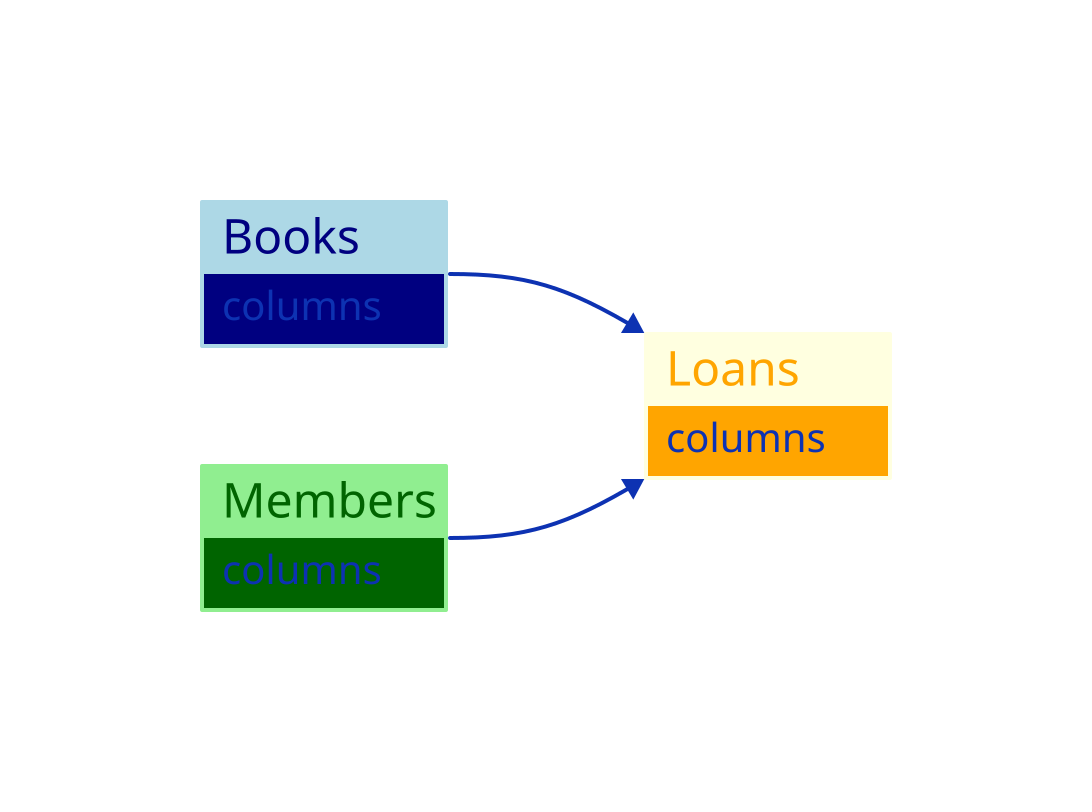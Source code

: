 direction: right

books: {
  shape: sql_table
  style: {
    fill: lightblue
    stroke: navy
  }
  label: "Books"
  columns: [
    "isbn (PK)"
    "title"
    "author"
    "genre"
    "publication_year"
    "available_copies"
  ]
}

members: {
  shape: sql_table
  style: {
    fill: lightgreen
    stroke: darkgreen
  }
  label: "Members"
  columns: [
    "member_id (PK)"
    "name"
    "address"
    "phone"
    "email"
  ]
}

loans: {
  shape: sql_table
  style: {
    fill: lightyellow
    stroke: orange
  }
  label: "Loans"
  columns: [
    "loan_id (PK)"
    "member_id (FK)"
    "isbn (FK)"
    "loan_date"
    "due_date"
    "return_date"
  ]
}

books -> loans
members -> loans